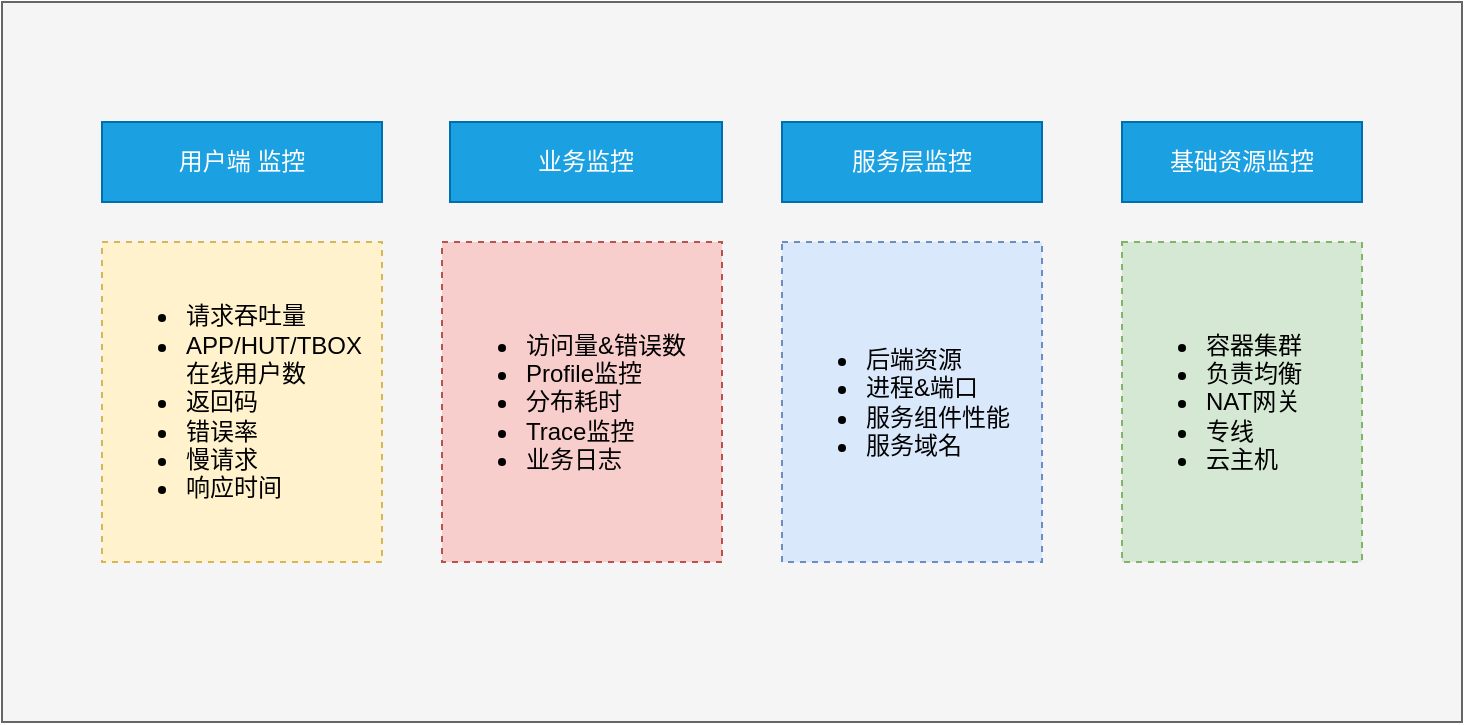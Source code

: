 <mxfile version="15.5.0" type="github">
  <diagram id="6IFGac0F7_Hr3fZrkGQc" name="第 1 页">
    <mxGraphModel dx="1422" dy="762" grid="1" gridSize="10" guides="1" tooltips="1" connect="1" arrows="1" fold="1" page="1" pageScale="1" pageWidth="827" pageHeight="1169" math="0" shadow="0">
      <root>
        <mxCell id="0" />
        <mxCell id="1" parent="0" />
        <mxCell id="HR1HwPMurGOR2IZVcr8k-12" value="" style="rounded=0;whiteSpace=wrap;html=1;fillColor=#f5f5f5;strokeColor=#666666;fontColor=#333333;" parent="1" vertex="1">
          <mxGeometry x="10" y="30" width="730" height="360" as="geometry" />
        </mxCell>
        <mxCell id="HR1HwPMurGOR2IZVcr8k-1" value="用户端 监控" style="rounded=0;whiteSpace=wrap;html=1;fillColor=#1ba1e2;strokeColor=#006EAF;fontColor=#ffffff;" parent="1" vertex="1">
          <mxGeometry x="60" y="90" width="140" height="40" as="geometry" />
        </mxCell>
        <mxCell id="HR1HwPMurGOR2IZVcr8k-3" value="业务监控" style="rounded=0;whiteSpace=wrap;html=1;fillColor=#1ba1e2;strokeColor=#006EAF;fontColor=#ffffff;" parent="1" vertex="1">
          <mxGeometry x="234" y="90" width="136" height="40" as="geometry" />
        </mxCell>
        <mxCell id="HR1HwPMurGOR2IZVcr8k-4" value="服务层监控" style="rounded=0;whiteSpace=wrap;html=1;fillColor=#1ba1e2;strokeColor=#006EAF;fontColor=#ffffff;" parent="1" vertex="1">
          <mxGeometry x="400" y="90" width="130" height="40" as="geometry" />
        </mxCell>
        <mxCell id="HR1HwPMurGOR2IZVcr8k-5" value="基础资源监控" style="rounded=0;whiteSpace=wrap;html=1;fillColor=#1ba1e2;strokeColor=#006EAF;fontColor=#ffffff;" parent="1" vertex="1">
          <mxGeometry x="570" y="90" width="120" height="40" as="geometry" />
        </mxCell>
        <mxCell id="HR1HwPMurGOR2IZVcr8k-6" value="&lt;ul&gt;&lt;li&gt;请求吞吐量&lt;/li&gt;&lt;li&gt;APP/HUT/TBOX在线用户数&lt;/li&gt;&lt;li&gt;返回码&lt;/li&gt;&lt;li&gt;错误率&lt;/li&gt;&lt;li&gt;慢请求&lt;/li&gt;&lt;li&gt;响应时间&lt;/li&gt;&lt;/ul&gt;" style="rounded=0;whiteSpace=wrap;html=1;align=left;dashed=1;fillColor=#fff2cc;strokeColor=#d6b656;" parent="1" vertex="1">
          <mxGeometry x="60" y="150" width="140" height="160" as="geometry" />
        </mxCell>
        <mxCell id="HR1HwPMurGOR2IZVcr8k-8" value="&lt;ul&gt;&lt;li&gt;访问量&amp;amp;错误数&lt;/li&gt;&lt;li&gt;Profile监控&lt;/li&gt;&lt;li&gt;分布耗时&lt;/li&gt;&lt;li&gt;Trace监控&lt;/li&gt;&lt;li&gt;业务日志&lt;/li&gt;&lt;/ul&gt;" style="rounded=0;whiteSpace=wrap;html=1;align=left;dashed=1;fillColor=#f8cecc;strokeColor=#b85450;" parent="1" vertex="1">
          <mxGeometry x="230" y="150" width="140" height="160" as="geometry" />
        </mxCell>
        <mxCell id="HR1HwPMurGOR2IZVcr8k-9" value="&lt;ul&gt;&lt;li&gt;后端资源&lt;/li&gt;&lt;li&gt;进程&amp;amp;端口&lt;/li&gt;&lt;li&gt;服务组件性能&lt;/li&gt;&lt;li&gt;服务域名&lt;/li&gt;&lt;/ul&gt;" style="rounded=0;whiteSpace=wrap;html=1;align=left;dashed=1;fillColor=#dae8fc;strokeColor=#6c8ebf;" parent="1" vertex="1">
          <mxGeometry x="400" y="150" width="130" height="160" as="geometry" />
        </mxCell>
        <mxCell id="HR1HwPMurGOR2IZVcr8k-10" value="&lt;ul&gt;&lt;li&gt;容器集群&lt;/li&gt;&lt;li&gt;负责均衡&lt;/li&gt;&lt;li&gt;NAT网关&lt;/li&gt;&lt;li&gt;专线&lt;/li&gt;&lt;li&gt;云主机&lt;/li&gt;&lt;/ul&gt;" style="rounded=0;whiteSpace=wrap;html=1;align=left;dashed=1;fillColor=#d5e8d4;strokeColor=#82b366;" parent="1" vertex="1">
          <mxGeometry x="570" y="150" width="120" height="160" as="geometry" />
        </mxCell>
      </root>
    </mxGraphModel>
  </diagram>
</mxfile>
